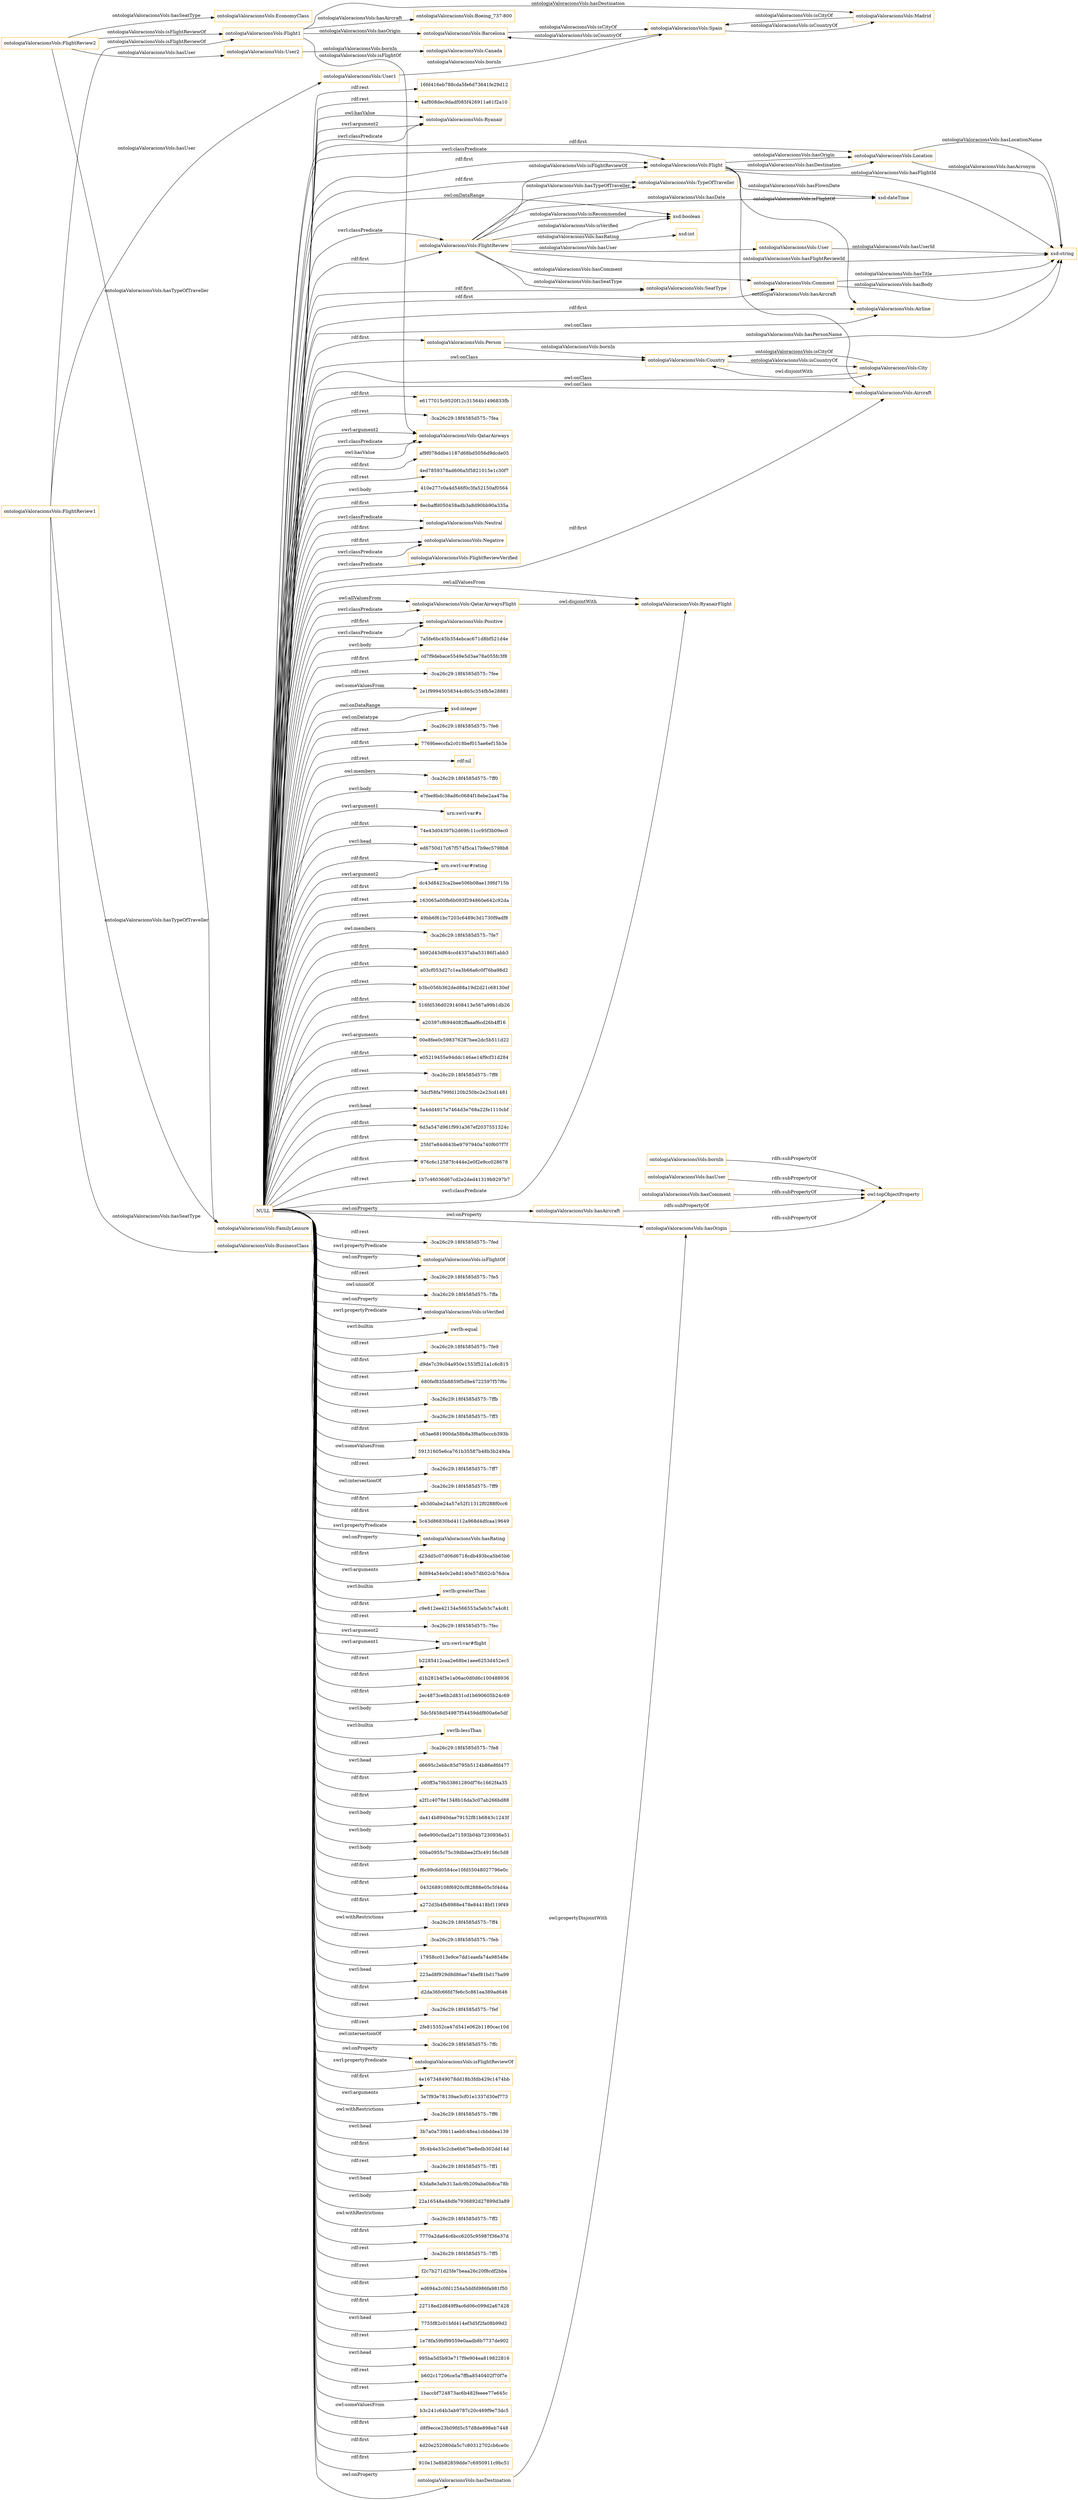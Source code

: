 digraph ar2dtool_diagram { 
rankdir=LR;
size="1501"
node [shape = rectangle, color="orange"]; "ontologiaValoracionsVols:Ryanair" "ontologiaValoracionsVols:TypeOfTraveller" "ontologiaValoracionsVols:User" "e6177015c9520f12c31564b1496833fb" "ontologiaValoracionsVols:Country" "ontologiaValoracionsVols:Airline" "ontologiaValoracionsVols:QatarAirways" "ontologiaValoracionsVols:Location" "8ecbaffd050458adb3a8d90bb90a335a" "ontologiaValoracionsVols:Comment" "ontologiaValoracionsVols:City" "ontologiaValoracionsVols:SeatType" "ontologiaValoracionsVols:Neutral" "ontologiaValoracionsVols:Flight" "ontologiaValoracionsVols:Person" "ontologiaValoracionsVols:Negative" "ontologiaValoracionsVols:FlightReview" "ontologiaValoracionsVols:Aircraft" "ontologiaValoracionsVols:FlightReviewVerified" "ontologiaValoracionsVols:RyanairFlight" "ontologiaValoracionsVols:Positive" "ontologiaValoracionsVols:QatarAirwaysFlight" ; /*classes style*/
	"NULL" -> "7a5fe6bc45b354ebcac671d8bf521d4e" [ label = "swrl:body" ];
	"NULL" -> "cd7f9debace5549e5d3ae78a055fc3f8" [ label = "rdf:first" ];
	"NULL" -> "-3ca26c29:18f4585d575:-7fee" [ label = "rdf:rest" ];
	"NULL" -> "2e1f99945058344c865c354fb5e28881" [ label = "owl:someValuesFrom" ];
	"NULL" -> "ontologiaValoracionsVols:Aircraft" [ label = "owl:onClass" ];
	"NULL" -> "xsd:integer" [ label = "owl:onDatatype" ];
	"NULL" -> "ontologiaValoracionsVols:Negative" [ label = "swrl:classPredicate" ];
	"NULL" -> "ontologiaValoracionsVols:FlightReview" [ label = "rdf:first" ];
	"NULL" -> "-3ca26c29:18f4585d575:-7fe6" [ label = "rdf:rest" ];
	"NULL" -> "7769beeccfa2c018bef015ae6ef15b3e" [ label = "rdf:first" ];
	"NULL" -> "rdf:nil" [ label = "rdf:rest" ];
	"NULL" -> "-3ca26c29:18f4585d575:-7ff0" [ label = "owl:members" ];
	"NULL" -> "ontologiaValoracionsVols:SeatType" [ label = "rdf:first" ];
	"NULL" -> "e7fee8bdc38ad6c0684f18ebe2aa47ba" [ label = "swrl:body" ];
	"NULL" -> "urn:swrl:var#x" [ label = "swrl:argument1" ];
	"NULL" -> "ontologiaValoracionsVols:Ryanair" [ label = "owl:hasValue" ];
	"NULL" -> "74e43d04397b2d69fc11cc95f3b09ec0" [ label = "rdf:first" ];
	"NULL" -> "ed6750d17c67f574f5ca17b9ec5798b8" [ label = "swrl:head" ];
	"NULL" -> "urn:swrl:var#rating" [ label = "swrl:argument2" ];
	"NULL" -> "dc43d8423ca2bee506b08ae139fd715b" [ label = "rdf:first" ];
	"NULL" -> "163065a00fb6b093f294860e642c92da" [ label = "rdf:rest" ];
	"NULL" -> "49bb6f61bc7203c6489c3d1730f9adf8" [ label = "rdf:rest" ];
	"NULL" -> "-3ca26c29:18f4585d575:-7fe7" [ label = "owl:members" ];
	"NULL" -> "bb92d43df64ccd4337aba53186f1abb3" [ label = "rdf:first" ];
	"NULL" -> "a03cf053d27c1ea3b66a6c0f76ba98d2" [ label = "rdf:first" ];
	"NULL" -> "b3bc056b362ded88a19d2d21c68130ef" [ label = "rdf:rest" ];
	"NULL" -> "516fd536d0291408413e567a99b1db26" [ label = "rdf:first" ];
	"NULL" -> "a20397cf6944082ffaaaf6cd26b4ff16" [ label = "rdf:first" ];
	"NULL" -> "ontologiaValoracionsVols:FlightReviewVerified" [ label = "swrl:classPredicate" ];
	"NULL" -> "00e8fee0c598376287bee2dc5b511d22" [ label = "swrl:arguments" ];
	"NULL" -> "e05219455e94ddc146ae14f9cf31d284" [ label = "rdf:first" ];
	"NULL" -> "-3ca26c29:18f4585d575:-7ff8" [ label = "rdf:rest" ];
	"NULL" -> "3dcf58fa799fd120b250bc2e23cd1481" [ label = "rdf:rest" ];
	"NULL" -> "5a4dd4917e7464d3e768a22fe1110cbf" [ label = "swrl:head" ];
	"NULL" -> "ontologiaValoracionsVols:QatarAirwaysFlight" [ label = "owl:allValuesFrom" ];
	"NULL" -> "6d3a547d961f991a367ef2037551324c" [ label = "rdf:first" ];
	"NULL" -> "25fd7e84d643be9797940a740f607f7f" [ label = "rdf:first" ];
	"NULL" -> "976c6c12587fc444e2e0f2e9cc028678" [ label = "rdf:first" ];
	"NULL" -> "1b7c46036d67cd2e2ded41319b9297b7" [ label = "rdf:rest" ];
	"NULL" -> "ontologiaValoracionsVols:hasDestination" [ label = "owl:onProperty" ];
	"NULL" -> "ontologiaValoracionsVols:TypeOfTraveller" [ label = "rdf:first" ];
	"NULL" -> "ontologiaValoracionsVols:Ryanair" [ label = "swrl:argument2" ];
	"NULL" -> "-3ca26c29:18f4585d575:-7fed" [ label = "rdf:rest" ];
	"NULL" -> "ontologiaValoracionsVols:isFlightOf" [ label = "owl:onProperty" ];
	"NULL" -> "-3ca26c29:18f4585d575:-7fe5" [ label = "rdf:rest" ];
	"NULL" -> "xsd:boolean" [ label = "owl:onDataRange" ];
	"NULL" -> "ontologiaValoracionsVols:hasAircraft" [ label = "owl:onProperty" ];
	"NULL" -> "-3ca26c29:18f4585d575:-7ffa" [ label = "owl:unionOf" ];
	"NULL" -> "ontologiaValoracionsVols:isVerified" [ label = "swrl:propertyPredicate" ];
	"NULL" -> "ontologiaValoracionsVols:QatarAirways" [ label = "owl:hasValue" ];
	"NULL" -> "8ecbaffd050458adb3a8d90bb90a335a" [ label = "rdf:first" ];
	"NULL" -> "swrlb:equal" [ label = "swrl:builtin" ];
	"NULL" -> "-3ca26c29:18f4585d575:-7fe9" [ label = "rdf:rest" ];
	"NULL" -> "d9de7c39c04a950e1553f521a1c6c815" [ label = "rdf:first" ];
	"NULL" -> "680fef835b8859f5d9e4722597f57f6c" [ label = "rdf:rest" ];
	"NULL" -> "-3ca26c29:18f4585d575:-7ffb" [ label = "rdf:rest" ];
	"NULL" -> "ontologiaValoracionsVols:QatarAirwaysFlight" [ label = "swrl:classPredicate" ];
	"NULL" -> "-3ca26c29:18f4585d575:-7ff3" [ label = "rdf:rest" ];
	"NULL" -> "c63ae681900da58b8a3f6a0bcccb393b" [ label = "rdf:first" ];
	"NULL" -> "59131605e6ca761b35587b48b3b249da" [ label = "owl:someValuesFrom" ];
	"NULL" -> "ontologiaValoracionsVols:Comment" [ label = "rdf:first" ];
	"NULL" -> "-3ca26c29:18f4585d575:-7ff7" [ label = "rdf:rest" ];
	"NULL" -> "-3ca26c29:18f4585d575:-7ff9" [ label = "owl:intersectionOf" ];
	"NULL" -> "eb3d0abe24a57e52f11312f0288f0cc6" [ label = "rdf:first" ];
	"NULL" -> "ontologiaValoracionsVols:Negative" [ label = "rdf:first" ];
	"NULL" -> "5c43d86830bd4112a968d4dfcaa19649" [ label = "rdf:first" ];
	"NULL" -> "ontologiaValoracionsVols:hasRating" [ label = "owl:onProperty" ];
	"NULL" -> "d23dd5c07d06d6718cdb493bca5b65b6" [ label = "rdf:first" ];
	"NULL" -> "8d894a54e0c2e8d140e57db02cb76dca" [ label = "swrl:arguments" ];
	"NULL" -> "swrlb:greaterThan" [ label = "swrl:builtin" ];
	"NULL" -> "ontologiaValoracionsVols:Flight" [ label = "swrl:classPredicate" ];
	"NULL" -> "c9e812ee42134e566553a5eb3c7a4c81" [ label = "rdf:first" ];
	"NULL" -> "-3ca26c29:18f4585d575:-7fec" [ label = "rdf:rest" ];
	"NULL" -> "ontologiaValoracionsVols:Positive" [ label = "swrl:classPredicate" ];
	"NULL" -> "urn:swrl:var#flight" [ label = "swrl:argument1" ];
	"NULL" -> "b2285412caa2e68be1aee6253d452ec5" [ label = "rdf:rest" ];
	"NULL" -> "d1b281b4f3e1a06ac0d0d6c100488936" [ label = "rdf:first" ];
	"NULL" -> "ontologiaValoracionsVols:hasRating" [ label = "swrl:propertyPredicate" ];
	"NULL" -> "ontologiaValoracionsVols:Person" [ label = "rdf:first" ];
	"NULL" -> "2ec4873ce6b2d831cd1b690605b24c69" [ label = "rdf:first" ];
	"NULL" -> "urn:swrl:var#flight" [ label = "swrl:argument2" ];
	"NULL" -> "5dc5f458d54987f54459ddf800a6e5df" [ label = "swrl:body" ];
	"NULL" -> "ontologiaValoracionsVols:isFlightOf" [ label = "swrl:propertyPredicate" ];
	"NULL" -> "swrlb:lessThan" [ label = "swrl:builtin" ];
	"NULL" -> "-3ca26c29:18f4585d575:-7fe8" [ label = "rdf:rest" ];
	"NULL" -> "ontologiaValoracionsVols:Flight" [ label = "rdf:first" ];
	"NULL" -> "ontologiaValoracionsVols:City" [ label = "owl:onClass" ];
	"NULL" -> "d6695c2ebbc83d795b5124b86e8fd477" [ label = "swrl:head" ];
	"NULL" -> "c60ff3a79b53861280df76c1662f4a35" [ label = "rdf:first" ];
	"NULL" -> "a2f1c4078e1348b16da3c07ab266bd88" [ label = "rdf:first" ];
	"NULL" -> "da414b8940dae79152f81b6843c1243f" [ label = "swrl:body" ];
	"NULL" -> "0e6e900c0ad2e71593b04b7230936e51" [ label = "swrl:body" ];
	"NULL" -> "ontologiaValoracionsVols:RyanairFlight" [ label = "swrl:classPredicate" ];
	"NULL" -> "ontologiaValoracionsVols:Neutral" [ label = "rdf:first" ];
	"NULL" -> "00ba0955c75c39dbbee2f3c49156c5d8" [ label = "swrl:body" ];
	"NULL" -> "f6c99c6d0584ce10fd55048027796e0c" [ label = "rdf:first" ];
	"NULL" -> "0432689108f6920cf82888e05c5f4d4a" [ label = "rdf:first" ];
	"NULL" -> "a272d3b4fb8988e478e84418bf119f49" [ label = "rdf:first" ];
	"NULL" -> "xsd:integer" [ label = "owl:onDataRange" ];
	"NULL" -> "ontologiaValoracionsVols:QatarAirways" [ label = "swrl:argument2" ];
	"NULL" -> "-3ca26c29:18f4585d575:-7ff4" [ label = "owl:withRestrictions" ];
	"NULL" -> "ontologiaValoracionsVols:Neutral" [ label = "swrl:classPredicate" ];
	"NULL" -> "-3ca26c29:18f4585d575:-7feb" [ label = "rdf:rest" ];
	"NULL" -> "ontologiaValoracionsVols:Airline" [ label = "owl:onClass" ];
	"NULL" -> "17958cc013e9ce7dd1eaefa74a98548e" [ label = "rdf:rest" ];
	"NULL" -> "ontologiaValoracionsVols:isVerified" [ label = "owl:onProperty" ];
	"NULL" -> "223ad8f929d8d86ae74bef81bd17ba99" [ label = "swrl:head" ];
	"NULL" -> "d2da36fc66fd7fe6c5c861ea389ad646" [ label = "rdf:first" ];
	"NULL" -> "ontologiaValoracionsVols:hasOrigin" [ label = "owl:onProperty" ];
	"NULL" -> "ontologiaValoracionsVols:FlightReview" [ label = "swrl:classPredicate" ];
	"NULL" -> "e6177015c9520f12c31564b1496833fb" [ label = "rdf:first" ];
	"NULL" -> "-3ca26c29:18f4585d575:-7fef" [ label = "rdf:rest" ];
	"NULL" -> "ontologiaValoracionsVols:RyanairFlight" [ label = "owl:allValuesFrom" ];
	"NULL" -> "2fe815352ca47d541e062b1180cac10d" [ label = "rdf:rest" ];
	"NULL" -> "-3ca26c29:18f4585d575:-7ffc" [ label = "owl:intersectionOf" ];
	"NULL" -> "ontologiaValoracionsVols:isFlightReviewOf" [ label = "swrl:propertyPredicate" ];
	"NULL" -> "ontologiaValoracionsVols:Location" [ label = "rdf:first" ];
	"NULL" -> "4e16734849078dd18b3fdb429c1474bb" [ label = "rdf:first" ];
	"NULL" -> "3e7f93e78139ae3cf01e1337d30ef773" [ label = "swrl:arguments" ];
	"NULL" -> "ontologiaValoracionsVols:Airline" [ label = "rdf:first" ];
	"NULL" -> "-3ca26c29:18f4585d575:-7ff6" [ label = "owl:withRestrictions" ];
	"NULL" -> "3b7a0a739b11aebfc48ea1cbbddea139" [ label = "swrl:head" ];
	"NULL" -> "3fc4b4e33c2cbe6b67be8edb302dd14d" [ label = "rdf:first" ];
	"NULL" -> "ontologiaValoracionsVols:Ryanair" [ label = "swrl:classPredicate" ];
	"NULL" -> "-3ca26c29:18f4585d575:-7ff1" [ label = "rdf:rest" ];
	"NULL" -> "ontologiaValoracionsVols:Positive" [ label = "rdf:first" ];
	"NULL" -> "63da8e3afe313adc9b209aba0b8ca78b" [ label = "swrl:head" ];
	"NULL" -> "22a16548a48dfe7936892d27899d3a89" [ label = "swrl:body" ];
	"NULL" -> "-3ca26c29:18f4585d575:-7ff2" [ label = "owl:withRestrictions" ];
	"NULL" -> "ontologiaValoracionsVols:Country" [ label = "owl:onClass" ];
	"NULL" -> "ontologiaValoracionsVols:isFlightReviewOf" [ label = "owl:onProperty" ];
	"NULL" -> "urn:swrl:var#rating" [ label = "rdf:first" ];
	"NULL" -> "7770a2da64c6bcc6205c95987f36e37d" [ label = "rdf:first" ];
	"NULL" -> "-3ca26c29:18f4585d575:-7ff5" [ label = "rdf:rest" ];
	"NULL" -> "f2c7b271d25fe7beaa26c20f8cdf2bba" [ label = "rdf:rest" ];
	"NULL" -> "ed694a2c0fd1254a5ddfd986fa981f50" [ label = "rdf:first" ];
	"NULL" -> "22718ed2d849f9ac6d06c099d2a67428" [ label = "rdf:first" ];
	"NULL" -> "7755f82c01bfd414ef3d5f2fa08b99d2" [ label = "swrl:head" ];
	"NULL" -> "1e78fa59bf99559e0aadb8b7737de902" [ label = "rdf:rest" ];
	"NULL" -> "995ba5d5b93e717f9e904ea819822816" [ label = "swrl:head" ];
	"NULL" -> "b602c17206ce5a7ffba8540402f70f7e" [ label = "rdf:rest" ];
	"NULL" -> "1baccbf724873ac6b482feeee77e645c" [ label = "rdf:rest" ];
	"NULL" -> "ontologiaValoracionsVols:Aircraft" [ label = "rdf:first" ];
	"NULL" -> "b3c241c64b3ab9787c20c469f9e73dc5" [ label = "owl:someValuesFrom" ];
	"NULL" -> "d8f9ecce23b09fd5c57d8de898eb7448" [ label = "rdf:first" ];
	"NULL" -> "4d20e252080da5c7c80312702cb6ce0c" [ label = "rdf:first" ];
	"NULL" -> "910e13e8b82859dde7c6950911c9bc51" [ label = "rdf:first" ];
	"NULL" -> "16fd416eb788cda5fe6d73641fe29d12" [ label = "rdf:rest" ];
	"NULL" -> "4af808dec9dadf085f426911a61f2a10" [ label = "rdf:rest" ];
	"NULL" -> "-3ca26c29:18f4585d575:-7fea" [ label = "rdf:rest" ];
	"NULL" -> "ontologiaValoracionsVols:QatarAirways" [ label = "swrl:classPredicate" ];
	"NULL" -> "af9f078ddbe1187d68bd5056d9dcde05" [ label = "rdf:first" ];
	"NULL" -> "4ed7859378ad606a5f5821015e1c30f7" [ label = "rdf:rest" ];
	"NULL" -> "410e277c0a4d546f0c3fa52150af0564" [ label = "swrl:body" ];
	"ontologiaValoracionsVols:hasDestination" -> "ontologiaValoracionsVols:hasOrigin" [ label = "owl:propertyDisjointWith" ];
	"ontologiaValoracionsVols:FlightReview2" -> "ontologiaValoracionsVols:FamilyLeisure" [ label = "ontologiaValoracionsVols:hasTypeOfTraveller" ];
	"ontologiaValoracionsVols:FlightReview2" -> "ontologiaValoracionsVols:EconomyClass" [ label = "ontologiaValoracionsVols:hasSeatType" ];
	"ontologiaValoracionsVols:FlightReview2" -> "ontologiaValoracionsVols:Flight1" [ label = "ontologiaValoracionsVols:isFlightReviewOf" ];
	"ontologiaValoracionsVols:FlightReview2" -> "ontologiaValoracionsVols:User2" [ label = "ontologiaValoracionsVols:hasUser" ];
	"ontologiaValoracionsVols:hasOrigin" -> "owl:topObjectProperty" [ label = "rdfs:subPropertyOf" ];
	"ontologiaValoracionsVols:bornIn" -> "owl:topObjectProperty" [ label = "rdfs:subPropertyOf" ];
	"ontologiaValoracionsVols:Barcelona" -> "ontologiaValoracionsVols:Spain" [ label = "ontologiaValoracionsVols:isCityOf" ];
	"ontologiaValoracionsVols:FlightReview1" -> "ontologiaValoracionsVols:Flight1" [ label = "ontologiaValoracionsVols:isFlightReviewOf" ];
	"ontologiaValoracionsVols:FlightReview1" -> "ontologiaValoracionsVols:User1" [ label = "ontologiaValoracionsVols:hasUser" ];
	"ontologiaValoracionsVols:FlightReview1" -> "ontologiaValoracionsVols:BusinessClass" [ label = "ontologiaValoracionsVols:hasSeatType" ];
	"ontologiaValoracionsVols:FlightReview1" -> "ontologiaValoracionsVols:FamilyLeisure" [ label = "ontologiaValoracionsVols:hasTypeOfTraveller" ];
	"ontologiaValoracionsVols:User2" -> "ontologiaValoracionsVols:Canada" [ label = "ontologiaValoracionsVols:bornIn" ];
	"ontologiaValoracionsVols:hasAircraft" -> "owl:topObjectProperty" [ label = "rdfs:subPropertyOf" ];
	"ontologiaValoracionsVols:City" -> "ontologiaValoracionsVols:Country" [ label = "owl:disjointWith" ];
	"ontologiaValoracionsVols:QatarAirwaysFlight" -> "ontologiaValoracionsVols:RyanairFlight" [ label = "owl:disjointWith" ];
	"ontologiaValoracionsVols:Spain" -> "ontologiaValoracionsVols:Madrid" [ label = "ontologiaValoracionsVols:isCountryOf" ];
	"ontologiaValoracionsVols:Spain" -> "ontologiaValoracionsVols:Barcelona" [ label = "ontologiaValoracionsVols:isCountryOf" ];
	"ontologiaValoracionsVols:User1" -> "ontologiaValoracionsVols:Spain" [ label = "ontologiaValoracionsVols:bornIn" ];
	"ontologiaValoracionsVols:Flight1" -> "ontologiaValoracionsVols:QatarAirways" [ label = "ontologiaValoracionsVols:isFlightOf" ];
	"ontologiaValoracionsVols:Flight1" -> "ontologiaValoracionsVols:Madrid" [ label = "ontologiaValoracionsVols:hasDestination" ];
	"ontologiaValoracionsVols:Flight1" -> "ontologiaValoracionsVols:Barcelona" [ label = "ontologiaValoracionsVols:hasOrigin" ];
	"ontologiaValoracionsVols:Flight1" -> "ontologiaValoracionsVols:Boeing_737-800" [ label = "ontologiaValoracionsVols:hasAircraft" ];
	"ontologiaValoracionsVols:hasUser" -> "owl:topObjectProperty" [ label = "rdfs:subPropertyOf" ];
	"ontologiaValoracionsVols:Madrid" -> "ontologiaValoracionsVols:Spain" [ label = "ontologiaValoracionsVols:isCityOf" ];
	"ontologiaValoracionsVols:hasComment" -> "owl:topObjectProperty" [ label = "rdfs:subPropertyOf" ];
	"ontologiaValoracionsVols:FlightReview" -> "xsd:string" [ label = "ontologiaValoracionsVols:hasFlightReviewId" ];
	"ontologiaValoracionsVols:FlightReview" -> "ontologiaValoracionsVols:User" [ label = "ontologiaValoracionsVols:hasUser" ];
	"ontologiaValoracionsVols:Person" -> "ontologiaValoracionsVols:Country" [ label = "ontologiaValoracionsVols:bornIn" ];
	"ontologiaValoracionsVols:FlightReview" -> "ontologiaValoracionsVols:Flight" [ label = "ontologiaValoracionsVols:isFlightReviewOf" ];
	"ontologiaValoracionsVols:Flight" -> "xsd:dateTime" [ label = "ontologiaValoracionsVols:hasFlownDate" ];
	"ontologiaValoracionsVols:Flight" -> "ontologiaValoracionsVols:Airline" [ label = "ontologiaValoracionsVols:isFlightOf" ];
	"ontologiaValoracionsVols:FlightReview" -> "ontologiaValoracionsVols:Comment" [ label = "ontologiaValoracionsVols:hasComment" ];
	"ontologiaValoracionsVols:Location" -> "xsd:string" [ label = "ontologiaValoracionsVols:hasLocationName" ];
	"ontologiaValoracionsVols:User" -> "xsd:string" [ label = "ontologiaValoracionsVols:hasUserId" ];
	"ontologiaValoracionsVols:Country" -> "ontologiaValoracionsVols:City" [ label = "ontologiaValoracionsVols:isCountryOf" ];
	"ontologiaValoracionsVols:Person" -> "xsd:string" [ label = "ontologiaValoracionsVols:hasPersonName" ];
	"ontologiaValoracionsVols:Flight" -> "xsd:string" [ label = "ontologiaValoracionsVols:hasFlightId" ];
	"ontologiaValoracionsVols:Flight" -> "ontologiaValoracionsVols:Location" [ label = "ontologiaValoracionsVols:hasOrigin" ];
	"ontologiaValoracionsVols:Flight" -> "ontologiaValoracionsVols:Aircraft" [ label = "ontologiaValoracionsVols:hasAircraft" ];
	"ontologiaValoracionsVols:FlightReview" -> "xsd:boolean" [ label = "ontologiaValoracionsVols:isRecommended" ];
	"ontologiaValoracionsVols:FlightReview" -> "xsd:int" [ label = "ontologiaValoracionsVols:hasRating" ];
	"ontologiaValoracionsVols:FlightReview" -> "xsd:boolean" [ label = "ontologiaValoracionsVols:isVerified" ];
	"ontologiaValoracionsVols:FlightReview" -> "ontologiaValoracionsVols:TypeOfTraveller" [ label = "ontologiaValoracionsVols:hasTypeOfTraveller" ];
	"ontologiaValoracionsVols:Location" -> "xsd:string" [ label = "ontologiaValoracionsVols:hasAcronym" ];
	"ontologiaValoracionsVols:Comment" -> "xsd:string" [ label = "ontologiaValoracionsVols:hasBody" ];
	"ontologiaValoracionsVols:Comment" -> "xsd:string" [ label = "ontologiaValoracionsVols:hasTitle" ];
	"ontologiaValoracionsVols:City" -> "ontologiaValoracionsVols:Country" [ label = "ontologiaValoracionsVols:isCityOf" ];
	"ontologiaValoracionsVols:Flight" -> "ontologiaValoracionsVols:Location" [ label = "ontologiaValoracionsVols:hasDestination" ];
	"ontologiaValoracionsVols:FlightReview" -> "xsd:dateTime" [ label = "ontologiaValoracionsVols:hasDate" ];
	"ontologiaValoracionsVols:FlightReview" -> "ontologiaValoracionsVols:SeatType" [ label = "ontologiaValoracionsVols:hasSeatType" ];

}
